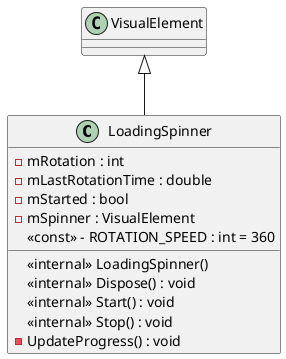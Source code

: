 @startuml
class LoadingSpinner {
    <<internal>> LoadingSpinner()
    <<internal>> Dispose() : void
    <<internal>> Start() : void
    <<internal>> Stop() : void
    - UpdateProgress() : void
    - mRotation : int
    - mLastRotationTime : double
    - mStarted : bool
    - mSpinner : VisualElement
    <<const>> - ROTATION_SPEED : int = 360
}
VisualElement <|-- LoadingSpinner
@enduml
